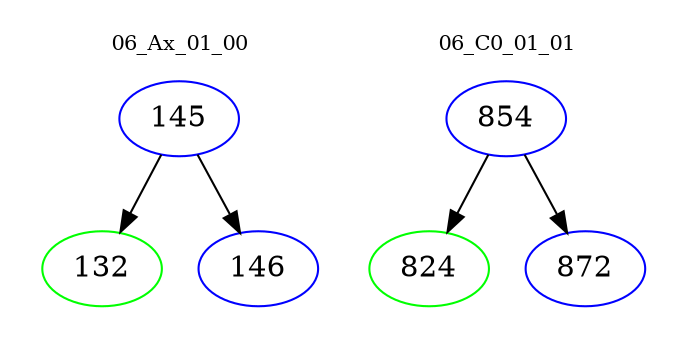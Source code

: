 digraph{
subgraph cluster_0 {
color = white
label = "06_Ax_01_00";
fontsize=10;
T0_145 [label="145", color="blue"]
T0_145 -> T0_132 [color="black"]
T0_132 [label="132", color="green"]
T0_145 -> T0_146 [color="black"]
T0_146 [label="146", color="blue"]
}
subgraph cluster_1 {
color = white
label = "06_C0_01_01";
fontsize=10;
T1_854 [label="854", color="blue"]
T1_854 -> T1_824 [color="black"]
T1_824 [label="824", color="green"]
T1_854 -> T1_872 [color="black"]
T1_872 [label="872", color="blue"]
}
}
